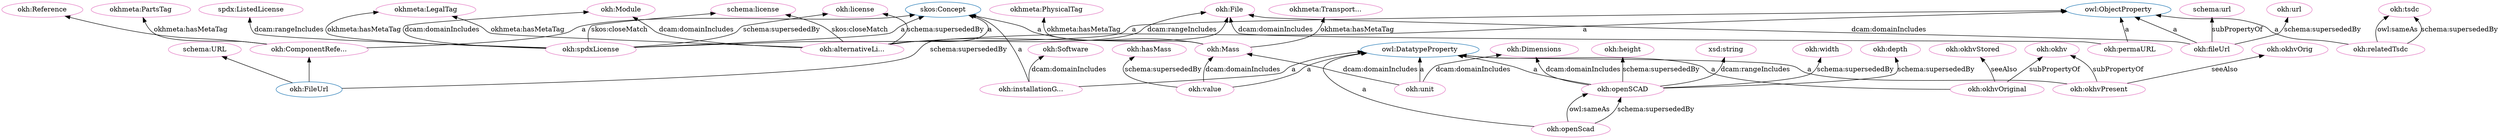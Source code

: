 digraph G {
  rankdir=BT
  node[height=.3]
"http://w3id.org/oseg/ont/okh#FileUrl" [fillcolor="#1f77b4" color="#1f77b4" label="okh:FileUrl"]
"http://www.w3.org/2002/07/owl#DatatypeProperty" [fillcolor="#1f77b4" color="#1f77b4" label="owl:DatatypeProperty"]
"http://schema.org/URL" [fillcolor="#1f77b4" color="#1f77b4" label="schema:URL"]
"http://w3id.org/oseg/ont/okh#Reference" [fillcolor="#1f77b4" color="#1f77b4" label="okh:Reference"]
"http://www.w3.org/2002/07/owl#ObjectProperty" [fillcolor="#1f77b4" color="#1f77b4" label="owl:ObjectProperty"]
"http://www.w3.org/2004/02/skos/core#Concept" [fillcolor="#1f77b4" color="#1f77b4" label="skos:Concept"]
"http://w3id.org/oseg/ont/okh#Mass" [fillcolor="#1f77b4" color="#1f77b4" label="okh:Mass"]
"http://w3id.org/oseg/ont/okh#ComponentReference" [fillcolor="#1f77b4" color="#1f77b4" label="okh:ComponentRefe..."]
"http://schema.org/url" [fillcolor="#e377c2" color="#e377c2" label="schema:url"]
"http://w3id.org/oseg/ont/okhmetaPartsTag" [fillcolor="#e377c2" color="#e377c2" label="okhmeta:PartsTag"]
"http://w3id.org/oseg/ont/okh#Module" [fillcolor="#e377c2" color="#e377c2" label="okh:Module"]
"http://w3id.org/oseg/ont/okh#url" [fillcolor="#e377c2" color="#e377c2" label="okh:url"]
"http://w3id.org/oseg/ont/okh#File" [fillcolor="#e377c2" color="#e377c2" label="okh:File"]
"http://w3id.org/oseg/ont/okh#ComponentReference" [fillcolor="#e377c2" color="#e377c2" label="okh:ComponentRefe..."]
"http://www.w3.org/2001/XMLSchema#string" [fillcolor="#e377c2" color="#e377c2" label="xsd:string"]
"http://w3id.org/oseg/ont/okh#value" [fillcolor="#e377c2" color="#e377c2" label="okh:value"]
"http://w3id.org/oseg/ont/okh#hasMass" [fillcolor="#e377c2" color="#e377c2" label="okh:hasMass"]
"http://w3id.org/oseg/ont/okh#width" [fillcolor="#e377c2" color="#e377c2" label="okh:width"]
"http://w3id.org/oseg/ont/okh#license" [fillcolor="#e377c2" color="#e377c2" label="okh:license"]
"http://w3id.org/oseg/ont/okh#Reference" [fillcolor="#e377c2" color="#e377c2" label="okh:Reference"]
"http://w3id.org/oseg/ont/okh#installationGuide" [fillcolor="#e377c2" color="#e377c2" label="okh:installationG..."]
"http://w3id.org/oseg/ont/okh#alternativeLicense" [fillcolor="#e377c2" color="#e377c2" label="okh:alternativeLi..."]
"http://w3id.org/oseg/ont/okh#Dimensions" [fillcolor="#e377c2" color="#e377c2" label="okh:Dimensions"]
"http://w3id.org/oseg/ont/okh#Mass" [fillcolor="#e377c2" color="#e377c2" label="okh:Mass"]
"http://w3id.org/oseg/ont/okh#okhvOrig" [fillcolor="#e377c2" color="#e377c2" label="okh:okhvOrig"]
"http://w3id.org/oseg/ont/okh#openSCAD" [fillcolor="#e377c2" color="#e377c2" label="okh:openSCAD"]
"http://w3id.org/oseg/ont/okh#Software" [fillcolor="#e377c2" color="#e377c2" label="okh:Software"]
"http://w3id.org/oseg/ont/okh#permaURL" [fillcolor="#e377c2" color="#e377c2" label="okh:permaURL"]
"http://w3id.org/oseg/ont/okh#relatedTsdc" [fillcolor="#e377c2" color="#e377c2" label="okh:relatedTsdc"]
"http://schema.org/license" [fillcolor="#e377c2" color="#e377c2" label="schema:license"]
"http://w3id.org/oseg/ont/okh#spdxLicense" [fillcolor="#e377c2" color="#e377c2" label="okh:spdxLicense"]
"http://w3id.org/oseg/ont/okh#fileUrl" [fillcolor="#e377c2" color="#e377c2" label="okh:fileUrl"]
"http://spdx.org/rdf/terms#ListedLicense" [fillcolor="#e377c2" color="#e377c2" label="spdx:ListedLicense"]
"http://w3id.org/oseg/ont/okh#depth" [fillcolor="#e377c2" color="#e377c2" label="okh:depth"]
"http://w3id.org/oseg/ont/okh#openScad" [fillcolor="#e377c2" color="#e377c2" label="okh:openScad"]
"http://schema.org/URL" [fillcolor="#e377c2" color="#e377c2" label="schema:URL"]
"http://w3id.org/oseg/ont/okhmetaPhysicalTag" [fillcolor="#e377c2" color="#e377c2" label="okhmeta:PhysicalTag"]
"http://w3id.org/oseg/ont/okh#okhv" [fillcolor="#e377c2" color="#e377c2" label="okh:okhv"]
"http://w3id.org/oseg/ont/okhmetaLegalTag" [fillcolor="#e377c2" color="#e377c2" label="okhmeta:LegalTag"]
"http://w3id.org/oseg/ont/okh#tsdc" [fillcolor="#e377c2" color="#e377c2" label="okh:tsdc"]
"http://w3id.org/oseg/ont/okh#okhvStored" [fillcolor="#e377c2" color="#e377c2" label="okh:okhvStored"]
"http://w3id.org/oseg/ont/okh#unit" [fillcolor="#e377c2" color="#e377c2" label="okh:unit"]
"http://w3id.org/oseg/ont/okhmetaTransportationTag" [fillcolor="#e377c2" color="#e377c2" label="okhmeta:Transport..."]
"http://w3id.org/oseg/ont/okh#height" [fillcolor="#e377c2" color="#e377c2" label="okh:height"]
"http://w3id.org/oseg/ont/okh#okhvOriginal" [fillcolor="#e377c2" color="#e377c2" label="okh:okhvOriginal"]
"http://w3id.org/oseg/ont/okh#okhvPresent" [fillcolor="#e377c2" color="#e377c2" label="okh:okhvPresent"]
  "http://w3id.org/oseg/ont/okh#fileUrl" -> "http://schema.org/url" [label="subPropertyOf"]
  "http://w3id.org/oseg/ont/okh#ComponentReference" -> "http://w3id.org/oseg/ont/okhmetaPartsTag" [label="okhmeta:hasMetaTag"]
  "http://w3id.org/oseg/ont/okh#alternativeLicense" -> "http://w3id.org/oseg/ont/okh#Module" [label="dcam:domainIncludes"]
  "http://w3id.org/oseg/ont/okh#fileUrl" -> "http://w3id.org/oseg/ont/okh#url" [label="schema:supersededBy"]
  "http://w3id.org/oseg/ont/okh#FileUrl" -> "http://w3id.org/oseg/ont/okh#File" [label="schema:supersededBy"]
  "http://w3id.org/oseg/ont/okh#FileUrl" -> "http://w3id.org/oseg/ont/okh#ComponentReference" [label=""]
  "http://w3id.org/oseg/ont/okh#openSCAD" -> "http://www.w3.org/2001/XMLSchema#string" [label="dcam:rangeIncludes"]
  "http://w3id.org/oseg/ont/okh#value" -> "http://www.w3.org/2002/07/owl#DatatypeProperty" [label="a"]
  "http://w3id.org/oseg/ont/okh#value" -> "http://w3id.org/oseg/ont/okh#hasMass" [label="schema:supersededBy"]
  "http://w3id.org/oseg/ont/okh#openSCAD" -> "http://w3id.org/oseg/ont/okh#width" [label="schema:supersededBy"]
  "http://w3id.org/oseg/ont/okh#fileUrl" -> "http://w3id.org/oseg/ont/okh#File" [label="dcam:domainIncludes"]
  "http://w3id.org/oseg/ont/okh#spdxLicense" -> "http://w3id.org/oseg/ont/okh#license" [label="schema:supersededBy"]
  "http://w3id.org/oseg/ont/okh#ComponentReference" -> "http://w3id.org/oseg/ont/okh#Reference" [label=""]
  "http://w3id.org/oseg/ont/okh#installationGuide" -> "http://www.w3.org/2004/02/skos/core#Concept" [label="a"]
  "http://w3id.org/oseg/ont/okh#alternativeLicense" -> "http://www.w3.org/2002/07/owl#ObjectProperty" [label="a"]
  "http://w3id.org/oseg/ont/okh#unit" -> "http://w3id.org/oseg/ont/okh#Dimensions" [label="dcam:domainIncludes"]
  "http://w3id.org/oseg/ont/okh#value" -> "http://w3id.org/oseg/ont/okh#Mass" [label="dcam:domainIncludes"]
  "http://w3id.org/oseg/ont/okh#okhvPresent" -> "http://w3id.org/oseg/ont/okh#okhvOrig" [label="seeAlso"]
  "http://w3id.org/oseg/ont/okh#openScad" -> "http://w3id.org/oseg/ont/okh#openSCAD" [label="schema:supersededBy"]
  "http://w3id.org/oseg/ont/okh#installationGuide" -> "http://w3id.org/oseg/ont/okh#Software" [label="dcam:domainIncludes"]
  "http://w3id.org/oseg/ont/okh#permaURL" -> "http://www.w3.org/2002/07/owl#ObjectProperty" [label="a"]
  "http://w3id.org/oseg/ont/okh#relatedTsdc" -> "http://www.w3.org/2002/07/owl#ObjectProperty" [label="a"]
  "http://w3id.org/oseg/ont/okh#alternativeLicense" -> "http://schema.org/license" [label="skos:closeMatch"]
  "http://w3id.org/oseg/ont/okh#spdxLicense" -> "http://w3id.org/oseg/ont/okh#Module" [label="dcam:domainIncludes"]
  "http://w3id.org/oseg/ont/okh#spdxLicense" -> "http://www.w3.org/2002/07/owl#ObjectProperty" [label="a"]
  "http://w3id.org/oseg/ont/okh#Mass" -> "http://www.w3.org/2004/02/skos/core#Concept" [label="a"]
  "http://w3id.org/oseg/ont/okh#fileUrl" -> "http://www.w3.org/2002/07/owl#ObjectProperty" [label="a"]
  "http://w3id.org/oseg/ont/okh#openSCAD" -> "http://www.w3.org/2002/07/owl#DatatypeProperty" [label="a"]
  "http://w3id.org/oseg/ont/okh#alternativeLicense" -> "http://www.w3.org/2004/02/skos/core#Concept" [label="a"]
  "http://w3id.org/oseg/ont/okh#alternativeLicense" -> "http://w3id.org/oseg/ont/okh#File" [label="dcam:rangeIncludes"]
  "http://w3id.org/oseg/ont/okh#spdxLicense" -> "http://spdx.org/rdf/terms#ListedLicense" [label="dcam:rangeIncludes"]
  "http://w3id.org/oseg/ont/okh#openSCAD" -> "http://w3id.org/oseg/ont/okh#depth" [label="schema:supersededBy"]
  "http://w3id.org/oseg/ont/okh#ComponentReference" -> "http://www.w3.org/2004/02/skos/core#Concept" [label="a"]
  "http://w3id.org/oseg/ont/okh#openScad" -> "http://www.w3.org/2002/07/owl#DatatypeProperty" [label="a"]
  "http://w3id.org/oseg/ont/okh#FileUrl" -> "http://schema.org/URL" [label=""]
  "http://w3id.org/oseg/ont/okh#installationGuide" -> "http://www.w3.org/2002/07/owl#DatatypeProperty" [label="a"]
  "http://w3id.org/oseg/ont/okh#Mass" -> "http://w3id.org/oseg/ont/okhmetaPhysicalTag" [label="okhmeta:hasMetaTag"]
  "http://w3id.org/oseg/ont/okh#okhvOriginal" -> "http://w3id.org/oseg/ont/okh#okhv" [label="subPropertyOf"]
  "http://w3id.org/oseg/ont/okh#alternativeLicense" -> "http://w3id.org/oseg/ont/okhmetaLegalTag" [label="okhmeta:hasMetaTag"]
  "http://w3id.org/oseg/ont/okh#relatedTsdc" -> "http://w3id.org/oseg/ont/okh#tsdc" [label="schema:supersededBy"]
  "http://w3id.org/oseg/ont/okh#spdxLicense" -> "http://www.w3.org/2004/02/skos/core#Concept" [label="a"]
  "http://w3id.org/oseg/ont/okh#permaURL" -> "http://w3id.org/oseg/ont/okh#File" [label="dcam:domainIncludes"]
  "http://w3id.org/oseg/ont/okh#okhvPresent" -> "http://w3id.org/oseg/ont/okh#okhv" [label="subPropertyOf"]
  "http://w3id.org/oseg/ont/okh#alternativeLicense" -> "http://w3id.org/oseg/ont/okh#license" [label="schema:supersededBy"]
  "http://w3id.org/oseg/ont/okh#unit" -> "http://w3id.org/oseg/ont/okh#Mass" [label="dcam:domainIncludes"]
  "http://w3id.org/oseg/ont/okh#okhvOriginal" -> "http://w3id.org/oseg/ont/okh#okhvStored" [label="seeAlso"]
  "http://w3id.org/oseg/ont/okh#unit" -> "http://www.w3.org/2002/07/owl#DatatypeProperty" [label="a"]
  "http://w3id.org/oseg/ont/okh#openScad" -> "http://w3id.org/oseg/ont/okh#openSCAD" [label="owl:sameAs"]
  "http://w3id.org/oseg/ont/okh#spdxLicense" -> "http://w3id.org/oseg/ont/okhmetaLegalTag" [label="okhmeta:hasMetaTag"]
  "http://w3id.org/oseg/ont/okh#openSCAD" -> "http://w3id.org/oseg/ont/okh#Dimensions" [label="dcam:domainIncludes"]
  "http://w3id.org/oseg/ont/okh#spdxLicense" -> "http://schema.org/license" [label="skos:closeMatch"]
  "http://w3id.org/oseg/ont/okh#Mass" -> "http://w3id.org/oseg/ont/okhmetaTransportationTag" [label="okhmeta:hasMetaTag"]
  "http://w3id.org/oseg/ont/okh#openSCAD" -> "http://w3id.org/oseg/ont/okh#height" [label="schema:supersededBy"]
  "http://w3id.org/oseg/ont/okh#okhvOriginal" -> "http://www.w3.org/2002/07/owl#DatatypeProperty" [label="a"]
  "http://w3id.org/oseg/ont/okh#okhvPresent" -> "http://www.w3.org/2002/07/owl#DatatypeProperty" [label="a"]
  "http://w3id.org/oseg/ont/okh#relatedTsdc" -> "http://w3id.org/oseg/ont/okh#tsdc" [label="owl:sameAs"]
}
